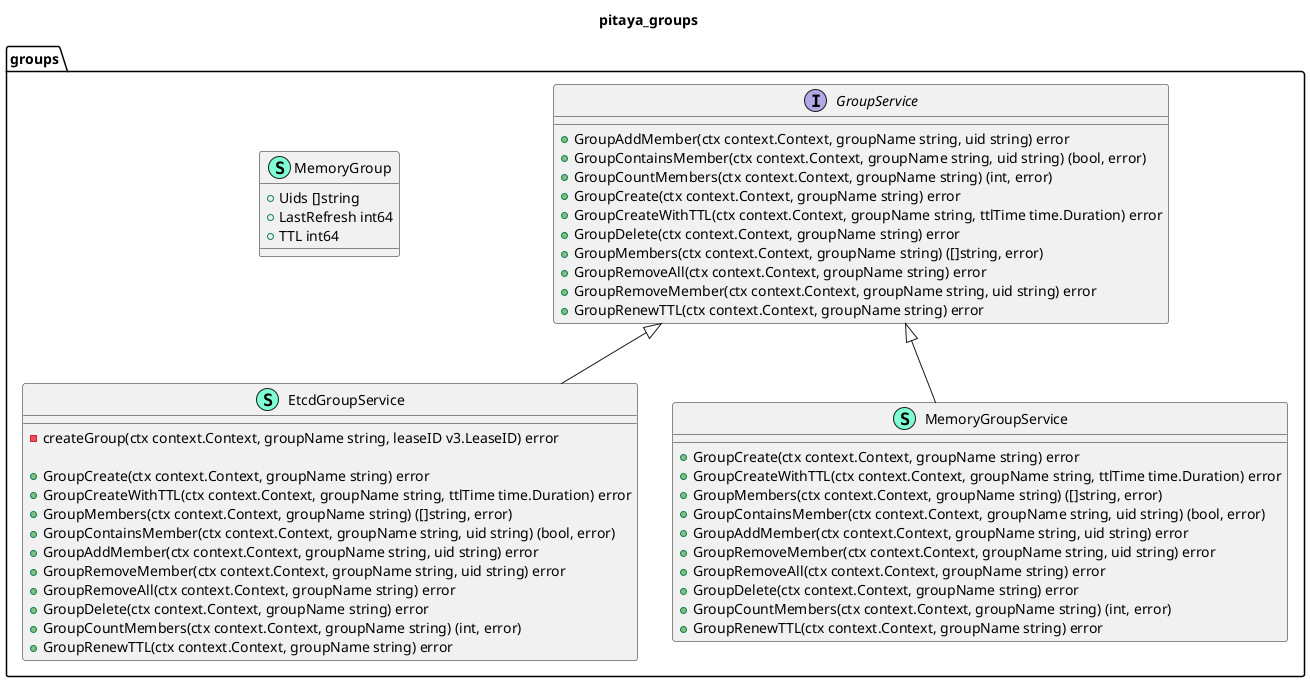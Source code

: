 @startuml
title pitaya_groups
namespace groups {
    class EtcdGroupService << (S,Aquamarine) >> {
        - createGroup(ctx context.Context, groupName string, leaseID v3.LeaseID) error

        + GroupCreate(ctx context.Context, groupName string) error
        + GroupCreateWithTTL(ctx context.Context, groupName string, ttlTime time.Duration) error
        + GroupMembers(ctx context.Context, groupName string) ([]string, error)
        + GroupContainsMember(ctx context.Context, groupName string, uid string) (bool, error)
        + GroupAddMember(ctx context.Context, groupName string, uid string) error
        + GroupRemoveMember(ctx context.Context, groupName string, uid string) error
        + GroupRemoveAll(ctx context.Context, groupName string) error
        + GroupDelete(ctx context.Context, groupName string) error
        + GroupCountMembers(ctx context.Context, groupName string) (int, error)
        + GroupRenewTTL(ctx context.Context, groupName string) error

    }
    interface GroupService  {
        + GroupAddMember(ctx context.Context, groupName string, uid string) error
        + GroupContainsMember(ctx context.Context, groupName string, uid string) (bool, error)
        + GroupCountMembers(ctx context.Context, groupName string) (int, error)
        + GroupCreate(ctx context.Context, groupName string) error
        + GroupCreateWithTTL(ctx context.Context, groupName string, ttlTime time.Duration) error
        + GroupDelete(ctx context.Context, groupName string) error
        + GroupMembers(ctx context.Context, groupName string) ([]string, error)
        + GroupRemoveAll(ctx context.Context, groupName string) error
        + GroupRemoveMember(ctx context.Context, groupName string, uid string) error
        + GroupRenewTTL(ctx context.Context, groupName string) error

    }
    class MemoryGroup << (S,Aquamarine) >> {
        + Uids []string
        + LastRefresh int64
        + TTL int64

    }
    class MemoryGroupService << (S,Aquamarine) >> {
        + GroupCreate(ctx context.Context, groupName string) error
        + GroupCreateWithTTL(ctx context.Context, groupName string, ttlTime time.Duration) error
        + GroupMembers(ctx context.Context, groupName string) ([]string, error)
        + GroupContainsMember(ctx context.Context, groupName string, uid string) (bool, error)
        + GroupAddMember(ctx context.Context, groupName string, uid string) error
        + GroupRemoveMember(ctx context.Context, groupName string, uid string) error
        + GroupRemoveAll(ctx context.Context, groupName string) error
        + GroupDelete(ctx context.Context, groupName string) error
        + GroupCountMembers(ctx context.Context, groupName string) (int, error)
        + GroupRenewTTL(ctx context.Context, groupName string) error

    }
}

"groups.GroupService" <|-- "groups.EtcdGroupService"
"groups.GroupService" <|-- "groups.MemoryGroupService"

@enduml
